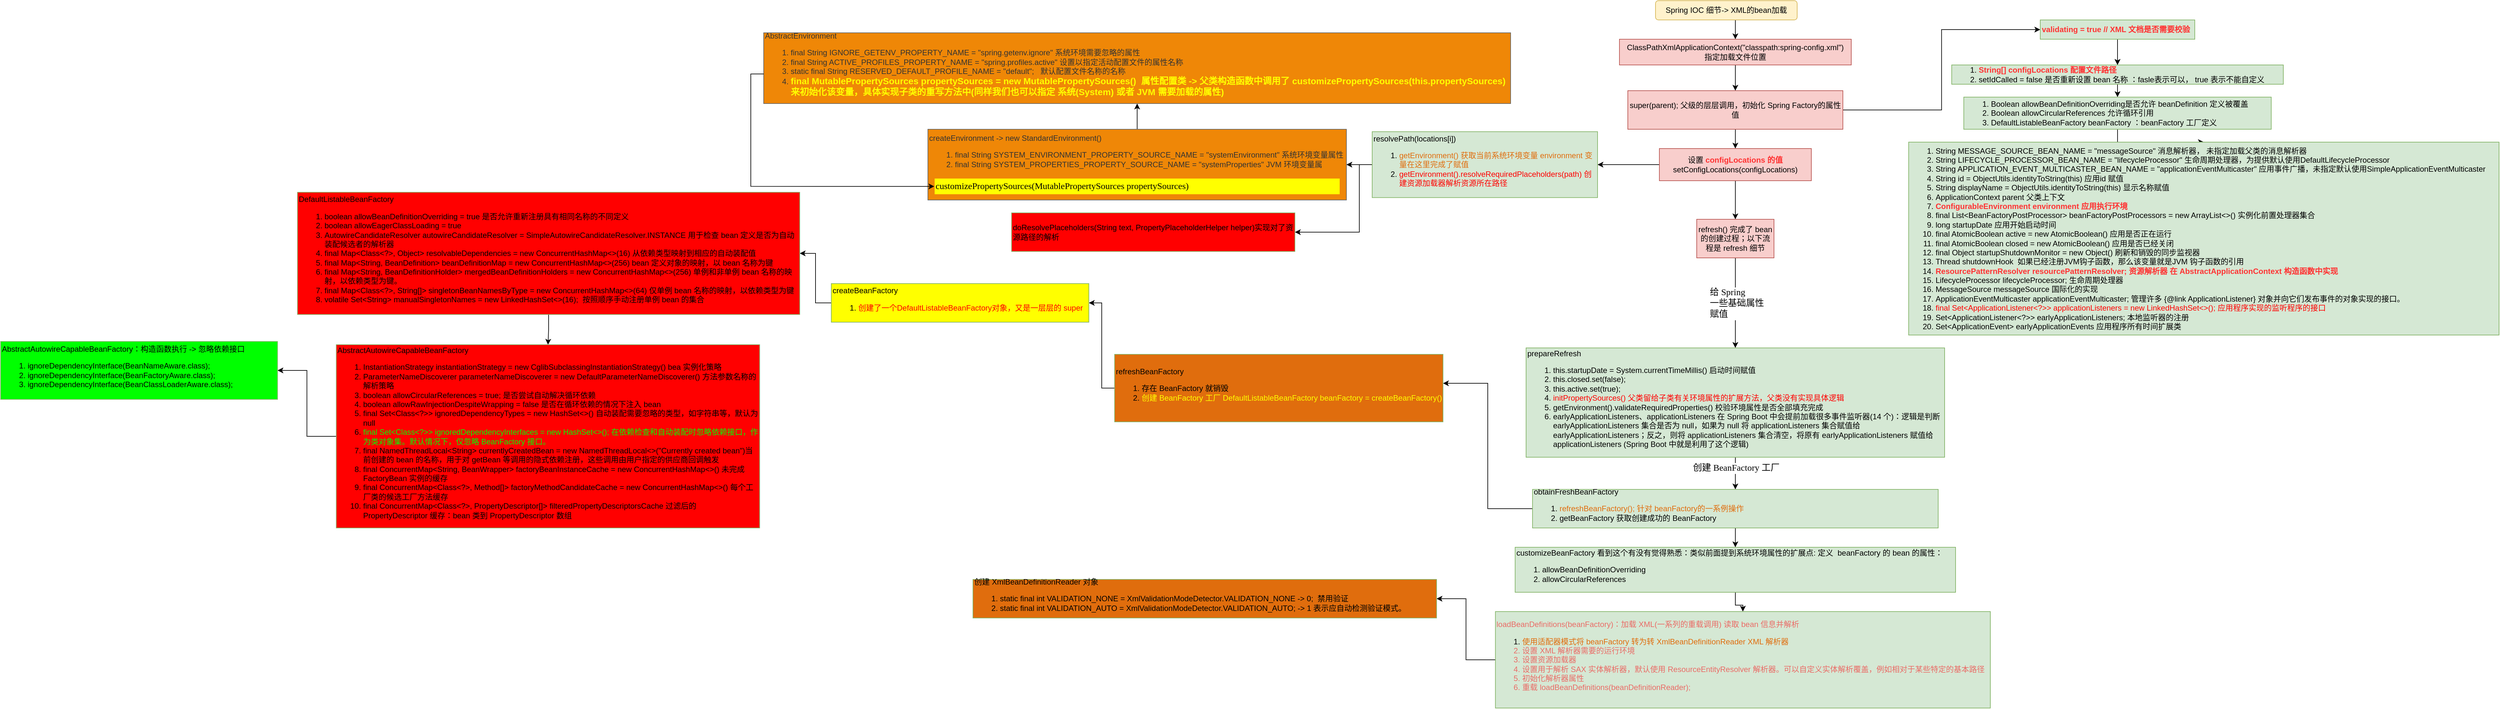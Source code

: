 <mxfile version="20.2.5" type="github">
  <diagram id="C5RBs43oDa-KdzZeNtuy" name="Page-1">
    <mxGraphModel dx="3461" dy="574" grid="1" gridSize="10" guides="1" tooltips="1" connect="1" arrows="1" fold="1" page="1" pageScale="1" pageWidth="827" pageHeight="1169" math="0" shadow="0">
      <root>
        <mxCell id="WIyWlLk6GJQsqaUBKTNV-0" />
        <mxCell id="WIyWlLk6GJQsqaUBKTNV-1" parent="WIyWlLk6GJQsqaUBKTNV-0" />
        <mxCell id="vhB5iVHmFAJZdGOzhbKn-7" style="edgeStyle=orthogonalEdgeStyle;rounded=0;orthogonalLoop=1;jettySize=auto;html=1;exitX=0.5;exitY=1;exitDx=0;exitDy=0;entryX=0.5;entryY=0;entryDx=0;entryDy=0;" parent="WIyWlLk6GJQsqaUBKTNV-1" source="vhB5iVHmFAJZdGOzhbKn-0" target="vhB5iVHmFAJZdGOzhbKn-5" edge="1">
          <mxGeometry relative="1" as="geometry" />
        </mxCell>
        <mxCell id="vhB5iVHmFAJZdGOzhbKn-0" value="Spring IOC 细节-&amp;gt; XML的bean加载" style="rounded=1;whiteSpace=wrap;html=1;fillColor=#fff2cc;strokeColor=#d6b656;" parent="WIyWlLk6GJQsqaUBKTNV-1" vertex="1">
          <mxGeometry x="290" y="20" width="220" height="30" as="geometry" />
        </mxCell>
        <mxCell id="vhB5iVHmFAJZdGOzhbKn-9" value="" style="edgeStyle=orthogonalEdgeStyle;rounded=0;orthogonalLoop=1;jettySize=auto;html=1;" parent="WIyWlLk6GJQsqaUBKTNV-1" source="vhB5iVHmFAJZdGOzhbKn-5" target="vhB5iVHmFAJZdGOzhbKn-8" edge="1">
          <mxGeometry relative="1" as="geometry" />
        </mxCell>
        <mxCell id="vhB5iVHmFAJZdGOzhbKn-5" value="ClassPathXmlApplicationContext(&quot;classpath:spring-config.xml&quot;)&lt;br&gt;指定加载文件位置" style="rounded=0;whiteSpace=wrap;html=1;fillColor=#f8cecc;strokeColor=#b85450;" parent="WIyWlLk6GJQsqaUBKTNV-1" vertex="1">
          <mxGeometry x="234" y="80" width="360" height="40" as="geometry" />
        </mxCell>
        <mxCell id="vhB5iVHmFAJZdGOzhbKn-11" value="" style="edgeStyle=orthogonalEdgeStyle;rounded=0;orthogonalLoop=1;jettySize=auto;html=1;entryX=0;entryY=0.5;entryDx=0;entryDy=0;" parent="WIyWlLk6GJQsqaUBKTNV-1" source="vhB5iVHmFAJZdGOzhbKn-8" target="vhB5iVHmFAJZdGOzhbKn-10" edge="1">
          <mxGeometry relative="1" as="geometry" />
        </mxCell>
        <mxCell id="-McDBByZdcgpEU9wJOO_-1" value="" style="edgeStyle=orthogonalEdgeStyle;rounded=0;orthogonalLoop=1;jettySize=auto;html=1;fontColor=#FF3333;" edge="1" parent="WIyWlLk6GJQsqaUBKTNV-1" source="vhB5iVHmFAJZdGOzhbKn-8" target="-McDBByZdcgpEU9wJOO_-0">
          <mxGeometry relative="1" as="geometry" />
        </mxCell>
        <mxCell id="vhB5iVHmFAJZdGOzhbKn-8" value="super(parent); 父级的层层调用，初始化 Spring Factory的属性值" style="whiteSpace=wrap;html=1;fillColor=#f8cecc;strokeColor=#b85450;rounded=0;" parent="WIyWlLk6GJQsqaUBKTNV-1" vertex="1">
          <mxGeometry x="247" y="160" width="334" height="60" as="geometry" />
        </mxCell>
        <mxCell id="vhB5iVHmFAJZdGOzhbKn-13" value="" style="edgeStyle=orthogonalEdgeStyle;rounded=0;orthogonalLoop=1;jettySize=auto;html=1;" parent="WIyWlLk6GJQsqaUBKTNV-1" source="vhB5iVHmFAJZdGOzhbKn-10" target="vhB5iVHmFAJZdGOzhbKn-12" edge="1">
          <mxGeometry relative="1" as="geometry" />
        </mxCell>
        <mxCell id="vhB5iVHmFAJZdGOzhbKn-17" style="edgeStyle=orthogonalEdgeStyle;rounded=0;orthogonalLoop=1;jettySize=auto;html=1;" parent="WIyWlLk6GJQsqaUBKTNV-1" source="vhB5iVHmFAJZdGOzhbKn-10" target="vhB5iVHmFAJZdGOzhbKn-12" edge="1">
          <mxGeometry relative="1" as="geometry" />
        </mxCell>
        <mxCell id="vhB5iVHmFAJZdGOzhbKn-10" value="&lt;font color=&quot;#ff3333&quot;&gt;&lt;b&gt;validating = true // XML 文档是否需要校验&lt;/b&gt;&lt;/font&gt;" style="whiteSpace=wrap;html=1;fillColor=#d5e8d4;strokeColor=#82b366;rounded=0;align=left;" parent="WIyWlLk6GJQsqaUBKTNV-1" vertex="1">
          <mxGeometry x="887.5" y="50" width="240" height="30" as="geometry" />
        </mxCell>
        <mxCell id="vhB5iVHmFAJZdGOzhbKn-16" value="" style="edgeStyle=orthogonalEdgeStyle;rounded=0;orthogonalLoop=1;jettySize=auto;html=1;" parent="WIyWlLk6GJQsqaUBKTNV-1" source="vhB5iVHmFAJZdGOzhbKn-12" target="vhB5iVHmFAJZdGOzhbKn-15" edge="1">
          <mxGeometry relative="1" as="geometry" />
        </mxCell>
        <mxCell id="vhB5iVHmFAJZdGOzhbKn-12" value="&lt;ol&gt;&lt;li&gt;&lt;font color=&quot;#ff3333&quot;&gt;&lt;b&gt;String[] configLocations 配置文件路径&lt;/b&gt;&lt;/font&gt;&lt;/li&gt;&lt;li&gt;setIdCalled = false 是否重新设置 bean 名称 ：fasle表示可以， true 表示不能自定义&lt;/li&gt;&lt;/ol&gt;" style="whiteSpace=wrap;html=1;fillColor=#d5e8d4;strokeColor=#82b366;rounded=0;align=left;" parent="WIyWlLk6GJQsqaUBKTNV-1" vertex="1">
          <mxGeometry x="750" y="120" width="515" height="30" as="geometry" />
        </mxCell>
        <mxCell id="vhB5iVHmFAJZdGOzhbKn-19" value="" style="edgeStyle=orthogonalEdgeStyle;rounded=0;orthogonalLoop=1;jettySize=auto;html=1;" parent="WIyWlLk6GJQsqaUBKTNV-1" source="vhB5iVHmFAJZdGOzhbKn-15" target="vhB5iVHmFAJZdGOzhbKn-18" edge="1">
          <mxGeometry relative="1" as="geometry" />
        </mxCell>
        <mxCell id="vhB5iVHmFAJZdGOzhbKn-15" value="&lt;ol&gt;&lt;li&gt;&lt;span style=&quot;background-color: initial;&quot;&gt;Boolean allowBeanDefinitionOverriding是否允许 beanDefinition 定义被覆盖&lt;/span&gt;&lt;/li&gt;&lt;li&gt;&lt;span style=&quot;background-color: initial;&quot;&gt;Boolean allowCircularReferences 允许循环引用&lt;/span&gt;&lt;/li&gt;&lt;li&gt;&lt;span style=&quot;background-color: initial;&quot;&gt;DefaultListableBeanFactory beanFactory ：beanFactory 工厂定义&lt;/span&gt;&lt;/li&gt;&lt;/ol&gt;" style="whiteSpace=wrap;html=1;fillColor=#d5e8d4;strokeColor=#82b366;rounded=0;align=left;" parent="WIyWlLk6GJQsqaUBKTNV-1" vertex="1">
          <mxGeometry x="768.75" y="170" width="477.5" height="50" as="geometry" />
        </mxCell>
        <mxCell id="vhB5iVHmFAJZdGOzhbKn-18" value="&lt;ol&gt;&lt;li&gt;String MESSAGE_SOURCE_BEAN_NAME = &quot;messageSource&quot; 消息解析器， 未指定加载父类的消息解析器&lt;br&gt;&lt;/li&gt;&lt;li&gt;String LIFECYCLE_PROCESSOR_BEAN_NAME = &quot;lifecycleProcessor&quot; 生命周期处理器，为提供默认使用DefaultLifecycleProcessor&lt;/li&gt;&lt;li&gt;String APPLICATION_EVENT_MULTICASTER_BEAN_NAME = &quot;applicationEventMulticaster&quot; 应用事件广播，未指定默认使用SimpleApplicationEventMulticaster&lt;br&gt;&lt;/li&gt;&lt;li&gt;String id = ObjectUtils.identityToString(this) 应用id 赋值&lt;br&gt;&lt;/li&gt;&lt;li&gt;String displayName = ObjectUtils.identityToString(this) 显示名称赋值&lt;br&gt;&lt;/li&gt;&lt;li&gt;ApplicationContext parent 父类上下文&lt;br&gt;&lt;/li&gt;&lt;li&gt;&lt;font color=&quot;#ff3333&quot;&gt;&lt;b&gt;ConfigurableEnvironment environment 应用执行环境&amp;nbsp;&lt;/b&gt;&lt;/font&gt;&lt;br&gt;&lt;/li&gt;&lt;li&gt;final List&amp;lt;BeanFactoryPostProcessor&amp;gt; beanFactoryPostProcessors = new ArrayList&amp;lt;&amp;gt;() 实例化前置处理器集合&lt;br&gt;&lt;/li&gt;&lt;li&gt;long startupDate 应用开始启动时间&lt;br&gt;&lt;/li&gt;&lt;li&gt;final AtomicBoolean active = new AtomicBoolean() 应用是否正在运行&lt;/li&gt;&lt;li&gt;final AtomicBoolean closed = new AtomicBoolean() 应用是否已经关闭&lt;br&gt;&lt;/li&gt;&lt;li&gt;final Object startupShutdownMonitor = new Object() 刷新和销毁的同步监视器&lt;/li&gt;&lt;li&gt;Thread shutdownHook&amp;nbsp; 如果已经注册JVM钩子函数，那么该变量就是JVM 钩子函数的引用&lt;br&gt;&lt;/li&gt;&lt;li&gt;&lt;b&gt;&lt;font color=&quot;#ff3333&quot;&gt;ResourcePatternResolver resourcePatternResolver; 资源解析器 在&amp;nbsp;&lt;/font&gt;&lt;/b&gt;&lt;font color=&quot;#ff3333&quot;&gt;&lt;b&gt;AbstractApplicationContext 构造函数中实现&lt;/b&gt;&lt;/font&gt;&lt;br&gt;&lt;/li&gt;&lt;li&gt;LifecycleProcessor lifecycleProcessor; 生命周期处理器&lt;br&gt;&lt;/li&gt;&lt;li&gt;MessageSource messageSource 国际化的实现&lt;br&gt;&lt;/li&gt;&lt;li&gt;ApplicationEventMulticaster applicationEventMulticaster; 管理许多 {@link ApplicationListener} 对象并向它们发布事件的对象实现的接口。&lt;br&gt;&lt;/li&gt;&lt;li&gt;&lt;font color=&quot;#ff0000&quot;&gt;final Set&amp;lt;ApplicationListener&amp;lt;?&amp;gt;&amp;gt; applicationListeners = new LinkedHashSet&amp;lt;&amp;gt;(); 应用程序实现的监听程序的接口&lt;/font&gt;&lt;br&gt;&lt;/li&gt;&lt;li&gt;Set&amp;lt;ApplicationListener&amp;lt;?&amp;gt;&amp;gt; earlyApplicationListeners; 本地监听器的注册&lt;br&gt;&lt;/li&gt;&lt;li&gt;Set&amp;lt;ApplicationEvent&amp;gt; earlyApplicationEvents 应用程序所有时间扩展类&lt;br&gt;&lt;/li&gt;&lt;/ol&gt;" style="whiteSpace=wrap;html=1;align=left;fillColor=#d5e8d4;strokeColor=#82b366;rounded=0;" parent="WIyWlLk6GJQsqaUBKTNV-1" vertex="1">
          <mxGeometry x="683.13" y="240" width="916.87" height="300" as="geometry" />
        </mxCell>
        <mxCell id="-McDBByZdcgpEU9wJOO_-5" value="" style="edgeStyle=orthogonalEdgeStyle;rounded=0;orthogonalLoop=1;jettySize=auto;html=1;fontColor=#000000;entryX=1;entryY=0.5;entryDx=0;entryDy=0;" edge="1" parent="WIyWlLk6GJQsqaUBKTNV-1" source="-McDBByZdcgpEU9wJOO_-0" target="-McDBByZdcgpEU9wJOO_-4">
          <mxGeometry relative="1" as="geometry" />
        </mxCell>
        <mxCell id="-McDBByZdcgpEU9wJOO_-32" value="" style="edgeStyle=orthogonalEdgeStyle;rounded=0;orthogonalLoop=1;jettySize=auto;html=1;fontFamily=Verdana;fontSize=14;fontColor=#FF0000;" edge="1" parent="WIyWlLk6GJQsqaUBKTNV-1" source="-McDBByZdcgpEU9wJOO_-0" target="-McDBByZdcgpEU9wJOO_-31">
          <mxGeometry relative="1" as="geometry" />
        </mxCell>
        <mxCell id="-McDBByZdcgpEU9wJOO_-0" value="设置&amp;nbsp;&lt;span style=&quot;text-align: left;&quot;&gt;&lt;font style=&quot;font-weight: bold;&quot; color=&quot;#ff3333&quot;&gt;configLocations 的值&lt;/font&gt;&lt;br&gt;&lt;div style=&quot;text-align: left;&quot;&gt;&lt;span style=&quot;background-color: initial; text-align: center;&quot;&gt;setConfigLocations(configLocations)&lt;/span&gt;&lt;/div&gt;&lt;/span&gt;" style="whiteSpace=wrap;html=1;fillColor=#f8cecc;strokeColor=#b85450;rounded=0;" vertex="1" parent="WIyWlLk6GJQsqaUBKTNV-1">
          <mxGeometry x="296" y="250" width="236" height="50" as="geometry" />
        </mxCell>
        <mxCell id="-McDBByZdcgpEU9wJOO_-7" value="" style="edgeStyle=orthogonalEdgeStyle;rounded=0;orthogonalLoop=1;jettySize=auto;html=1;fontColor=#000000;" edge="1" parent="WIyWlLk6GJQsqaUBKTNV-1" source="-McDBByZdcgpEU9wJOO_-4" target="-McDBByZdcgpEU9wJOO_-6">
          <mxGeometry relative="1" as="geometry" />
        </mxCell>
        <mxCell id="-McDBByZdcgpEU9wJOO_-28" style="edgeStyle=orthogonalEdgeStyle;rounded=0;orthogonalLoop=1;jettySize=auto;html=1;exitX=0;exitY=0.5;exitDx=0;exitDy=0;entryX=1;entryY=0.5;entryDx=0;entryDy=0;fontFamily=Verdana;fontSize=14;fontColor=#000000;" edge="1" parent="WIyWlLk6GJQsqaUBKTNV-1" source="-McDBByZdcgpEU9wJOO_-4" target="-McDBByZdcgpEU9wJOO_-26">
          <mxGeometry relative="1" as="geometry">
            <Array as="points">
              <mxPoint x="-170" y="275" />
              <mxPoint x="-170" y="380" />
            </Array>
          </mxGeometry>
        </mxCell>
        <mxCell id="-McDBByZdcgpEU9wJOO_-4" value="resolvePath(locations[i])&lt;br&gt;&lt;ol&gt;&lt;li&gt;&lt;font color=&quot;#e06d0d&quot;&gt;getEnvironment() 获取当前系统环境变量 environment 变量在这里完成了赋值&lt;/font&gt;&lt;/li&gt;&lt;li&gt;&lt;font color=&quot;#ff0000&quot;&gt;getEnvironment().resolveRequiredPlaceholders(path) 创建资源加载器解析资源所在路径&lt;/font&gt;&lt;br&gt;&lt;/li&gt;&lt;/ol&gt;" style="whiteSpace=wrap;html=1;fillColor=#d5e8d4;strokeColor=#82b366;rounded=0;align=left;" vertex="1" parent="WIyWlLk6GJQsqaUBKTNV-1">
          <mxGeometry x="-150" y="223.75" width="350" height="102.5" as="geometry" />
        </mxCell>
        <mxCell id="-McDBByZdcgpEU9wJOO_-9" value="" style="edgeStyle=orthogonalEdgeStyle;rounded=0;orthogonalLoop=1;jettySize=auto;html=1;fontColor=#E06D0D;" edge="1" parent="WIyWlLk6GJQsqaUBKTNV-1" source="-McDBByZdcgpEU9wJOO_-6" target="-McDBByZdcgpEU9wJOO_-8">
          <mxGeometry relative="1" as="geometry" />
        </mxCell>
        <mxCell id="-McDBByZdcgpEU9wJOO_-8" value="AbstractEnvironment&lt;br&gt;&lt;ol&gt;&lt;li&gt;final String IGNORE_GETENV_PROPERTY_NAME = &quot;spring.getenv.ignore&quot; 系统环境需要忽略的属性&lt;br&gt;&lt;/li&gt;&lt;li&gt;final String ACTIVE_PROFILES_PROPERTY_NAME = &quot;spring.profiles.active&quot;&amp;nbsp;设置以指定活动配置文件的属性名称&lt;br&gt;&lt;/li&gt;&lt;li&gt;static final String RESERVED_DEFAULT_PROFILE_NAME = &quot;default&quot;;&amp;nbsp; &amp;nbsp;默认配置文件名称的名称&lt;br&gt;&lt;/li&gt;&lt;li&gt;&lt;b&gt;&lt;font color=&quot;#ffff00&quot; style=&quot;font-size: 14px;&quot;&gt;final MutablePropertySources propertySources = new MutablePropertySources()&amp;nbsp; 属性配置类 -&amp;gt; 父类构造函数中调用了&amp;nbsp;customizePropertySources(this.propertySources) 来初始化该变量，具体实现子类的重写方法中(同样我们也可以指定 系统(System) 或者 JVM 需要加载的属性)&lt;/font&gt;&lt;/b&gt;&lt;br&gt;&lt;/li&gt;&lt;/ol&gt;" style="whiteSpace=wrap;html=1;align=left;fillColor=#EF8707;strokeColor=#666666;fontColor=#333333;rounded=0;" vertex="1" parent="WIyWlLk6GJQsqaUBKTNV-1">
          <mxGeometry x="-1095" y="70" width="1160" height="110" as="geometry" />
        </mxCell>
        <mxCell id="-McDBByZdcgpEU9wJOO_-16" value="" style="group" vertex="1" connectable="0" parent="WIyWlLk6GJQsqaUBKTNV-1">
          <mxGeometry x="-840" y="220" width="650" height="110" as="geometry" />
        </mxCell>
        <mxCell id="-McDBByZdcgpEU9wJOO_-6" value="createEnvironment -&amp;gt; new StandardEnvironment()&lt;br&gt;&lt;ol&gt;&lt;li&gt;final String SYSTEM_ENVIRONMENT_PROPERTY_SOURCE_NAME = &quot;systemEnvironment&quot; 系统环境变量属性&lt;br&gt;&lt;/li&gt;&lt;li&gt;final String SYSTEM_PROPERTIES_PROPERTY_SOURCE_NAME = &quot;systemProperties&quot; JVM 环境变量属&lt;/li&gt;&lt;/ol&gt;" style="whiteSpace=wrap;html=1;align=left;fillColor=#EF8707;strokeColor=#666666;rounded=0;fontColor=#333333;horizontal=1;verticalAlign=top;" vertex="1" parent="-McDBByZdcgpEU9wJOO_-16">
          <mxGeometry width="650" height="110.0" as="geometry" />
        </mxCell>
        <mxCell id="-McDBByZdcgpEU9wJOO_-15" value="&lt;font color=&quot;#000000&quot;&gt;customizePropertySources(MutablePropertySources propertySources)&lt;/font&gt;" style="rounded=0;whiteSpace=wrap;html=1;fontFamily=Verdana;fontSize=14;fontColor=#FFFF00;strokeColor=#EF8707;fillColor=#FFFF00;align=left;" vertex="1" parent="-McDBByZdcgpEU9wJOO_-16">
          <mxGeometry x="10" y="76.154" width="630" height="25.385" as="geometry" />
        </mxCell>
        <mxCell id="-McDBByZdcgpEU9wJOO_-18" style="edgeStyle=orthogonalEdgeStyle;rounded=0;orthogonalLoop=1;jettySize=auto;html=1;entryX=0;entryY=0.5;entryDx=0;entryDy=0;fontFamily=Verdana;fontSize=14;fontColor=#000000;exitX=0;exitY=0.582;exitDx=0;exitDy=0;exitPerimeter=0;" edge="1" parent="WIyWlLk6GJQsqaUBKTNV-1" source="-McDBByZdcgpEU9wJOO_-8" target="-McDBByZdcgpEU9wJOO_-15">
          <mxGeometry relative="1" as="geometry" />
        </mxCell>
        <mxCell id="-McDBByZdcgpEU9wJOO_-26" value="doResolvePlaceholders(String text, PropertyPlaceholderHelper helper)实现对了资源路径的解析" style="whiteSpace=wrap;html=1;align=left;fillColor=#FF0000;strokeColor=#82b366;rounded=0;" vertex="1" parent="WIyWlLk6GJQsqaUBKTNV-1">
          <mxGeometry x="-710" y="350" width="440" height="60" as="geometry" />
        </mxCell>
        <mxCell id="-McDBByZdcgpEU9wJOO_-36" value="" style="edgeStyle=orthogonalEdgeStyle;rounded=0;orthogonalLoop=1;jettySize=auto;html=1;fontFamily=Verdana;fontSize=14;fontColor=#FF0000;entryX=0.5;entryY=0;entryDx=0;entryDy=0;" edge="1" parent="WIyWlLk6GJQsqaUBKTNV-1" source="-McDBByZdcgpEU9wJOO_-31" target="-McDBByZdcgpEU9wJOO_-35">
          <mxGeometry relative="1" as="geometry" />
        </mxCell>
        <mxCell id="-McDBByZdcgpEU9wJOO_-39" value="&lt;div style=&quot;text-align: left;&quot;&gt;给 Spring&lt;/div&gt;一些基础属性&lt;br&gt;&lt;div style=&quot;text-align: left;&quot;&gt;赋值&lt;/div&gt;" style="edgeLabel;html=1;align=center;verticalAlign=middle;resizable=0;points=[];fontSize=14;fontFamily=Verdana;fontColor=#000000;" vertex="1" connectable="0" parent="-McDBByZdcgpEU9wJOO_-36">
          <mxGeometry x="0.007" y="2" relative="1" as="geometry">
            <mxPoint as="offset" />
          </mxGeometry>
        </mxCell>
        <mxCell id="-McDBByZdcgpEU9wJOO_-31" value="refresh() 完成了 bean 的创建过程；以下流程是 refresh 细节" style="whiteSpace=wrap;html=1;fillColor=#f8cecc;strokeColor=#b85450;rounded=0;" vertex="1" parent="WIyWlLk6GJQsqaUBKTNV-1">
          <mxGeometry x="354" y="360" width="120" height="60" as="geometry" />
        </mxCell>
        <mxCell id="-McDBByZdcgpEU9wJOO_-38" value="" style="edgeStyle=orthogonalEdgeStyle;rounded=0;orthogonalLoop=1;jettySize=auto;html=1;fontFamily=Verdana;fontSize=14;fontColor=#000000;" edge="1" parent="WIyWlLk6GJQsqaUBKTNV-1" source="-McDBByZdcgpEU9wJOO_-35" target="-McDBByZdcgpEU9wJOO_-37">
          <mxGeometry relative="1" as="geometry" />
        </mxCell>
        <mxCell id="-McDBByZdcgpEU9wJOO_-40" value="创建 BeanFactory 工厂" style="edgeLabel;html=1;align=center;verticalAlign=middle;resizable=0;points=[];fontSize=14;fontFamily=Verdana;fontColor=#000000;" vertex="1" connectable="0" parent="-McDBByZdcgpEU9wJOO_-38">
          <mxGeometry x="-0.324" y="1" relative="1" as="geometry">
            <mxPoint as="offset" />
          </mxGeometry>
        </mxCell>
        <mxCell id="-McDBByZdcgpEU9wJOO_-35" value="prepareRefresh&lt;br&gt;&lt;ol&gt;&lt;li&gt;&lt;span style=&quot;background-color: initial;&quot;&gt;this.startupDate = System.currentTimeMillis() 启动时间赋值&lt;/span&gt;&lt;br&gt;&lt;/li&gt;&lt;li&gt;this.closed.set(false);&amp;nbsp;&lt;br&gt;&lt;/li&gt;&lt;li&gt;this.active.set(true);&lt;br&gt;&lt;/li&gt;&lt;li&gt;&lt;font color=&quot;#ff0000&quot;&gt;initPropertySources() 父类留给子类有关环境属性的扩展方法，父类没有实现具体逻辑&lt;/font&gt;&lt;/li&gt;&lt;li&gt;getEnvironment().validateRequiredProperties() 校验环境属性是否全部填充完成&lt;br&gt;&lt;/li&gt;&lt;li&gt;earlyApplicationListeners、applicationListeners 在 Spring Boot 中会提前加载很多事件监听器(14 个)：逻辑是判断 earlyApplicationListeners 集合是否为 null，如果为 null 将 applicationListeners 集合赋值给 earlyApplicationListeners；反之，则将 applicationListeners 集合清空，将原有 earlyApplicationListeners 赋值给 applicationListeners (Spring Boot 中就是利用了这个逻辑)&lt;/li&gt;&lt;/ol&gt;" style="whiteSpace=wrap;html=1;fillColor=#d5e8d4;strokeColor=#82b366;rounded=0;align=left;" vertex="1" parent="WIyWlLk6GJQsqaUBKTNV-1">
          <mxGeometry x="89" y="560" width="650" height="170" as="geometry" />
        </mxCell>
        <mxCell id="-McDBByZdcgpEU9wJOO_-46" style="edgeStyle=orthogonalEdgeStyle;rounded=0;orthogonalLoop=1;jettySize=auto;html=1;exitX=0;exitY=0.5;exitDx=0;exitDy=0;entryX=1;entryY=0.429;entryDx=0;entryDy=0;entryPerimeter=0;fontFamily=Verdana;fontSize=14;fontColor=#FFFF00;" edge="1" parent="WIyWlLk6GJQsqaUBKTNV-1" source="-McDBByZdcgpEU9wJOO_-37" target="-McDBByZdcgpEU9wJOO_-43">
          <mxGeometry relative="1" as="geometry" />
        </mxCell>
        <mxCell id="-McDBByZdcgpEU9wJOO_-60" style="edgeStyle=orthogonalEdgeStyle;rounded=0;orthogonalLoop=1;jettySize=auto;html=1;fontFamily=Verdana;fontSize=14;fontColor=#00FF00;" edge="1" parent="WIyWlLk6GJQsqaUBKTNV-1" source="-McDBByZdcgpEU9wJOO_-37" target="-McDBByZdcgpEU9wJOO_-56">
          <mxGeometry relative="1" as="geometry" />
        </mxCell>
        <mxCell id="-McDBByZdcgpEU9wJOO_-37" value="obtainFreshBeanFactory&lt;br&gt;&lt;ol&gt;&lt;li&gt;&lt;font color=&quot;#e06d0d&quot;&gt;refreshBeanFactory(); 针对 beanFactory的一系例操作&lt;/font&gt;&lt;br&gt;&lt;/li&gt;&lt;li&gt;getBeanFactory 获取创建成功的 BeanFactory&lt;br&gt;&lt;/li&gt;&lt;/ol&gt;" style="whiteSpace=wrap;html=1;align=left;fillColor=#d5e8d4;strokeColor=#82b366;rounded=0;" vertex="1" parent="WIyWlLk6GJQsqaUBKTNV-1">
          <mxGeometry x="99" y="780" width="630" height="60" as="geometry" />
        </mxCell>
        <mxCell id="-McDBByZdcgpEU9wJOO_-49" style="edgeStyle=orthogonalEdgeStyle;rounded=0;orthogonalLoop=1;jettySize=auto;html=1;exitX=0;exitY=0.5;exitDx=0;exitDy=0;entryX=1;entryY=0.5;entryDx=0;entryDy=0;fontFamily=Verdana;fontSize=14;fontColor=#FFFF00;" edge="1" parent="WIyWlLk6GJQsqaUBKTNV-1" source="-McDBByZdcgpEU9wJOO_-43" target="-McDBByZdcgpEU9wJOO_-47">
          <mxGeometry relative="1" as="geometry" />
        </mxCell>
        <mxCell id="-McDBByZdcgpEU9wJOO_-43" value="refreshBeanFactory&lt;br&gt;&lt;ol&gt;&lt;li&gt;存在 BeanFactory 就销毁&lt;/li&gt;&lt;li&gt;&lt;font color=&quot;#ffff00&quot;&gt;创建 BeanFactory 工厂&amp;nbsp;DefaultListableBeanFactory beanFactory = createBeanFactory()&lt;/font&gt;&lt;/li&gt;&lt;/ol&gt;" style="whiteSpace=wrap;html=1;align=left;fillColor=#E06D0D;strokeColor=#82b366;rounded=0;" vertex="1" parent="WIyWlLk6GJQsqaUBKTNV-1">
          <mxGeometry x="-550" y="570" width="510" height="105" as="geometry" />
        </mxCell>
        <mxCell id="-McDBByZdcgpEU9wJOO_-51" value="" style="edgeStyle=orthogonalEdgeStyle;rounded=0;orthogonalLoop=1;jettySize=auto;html=1;fontFamily=Verdana;fontSize=14;fontColor=#FF0000;exitX=0;exitY=0.5;exitDx=0;exitDy=0;entryX=1;entryY=0.5;entryDx=0;entryDy=0;" edge="1" parent="WIyWlLk6GJQsqaUBKTNV-1" source="-McDBByZdcgpEU9wJOO_-47" target="-McDBByZdcgpEU9wJOO_-50">
          <mxGeometry relative="1" as="geometry" />
        </mxCell>
        <mxCell id="-McDBByZdcgpEU9wJOO_-47" value="createBeanFactory&lt;br&gt;&lt;ol&gt;&lt;li&gt;&lt;font color=&quot;#ff0000&quot;&gt;创建了一个DefaultListableBeanFactory对象，又是一层层的 super&lt;/font&gt;&lt;/li&gt;&lt;/ol&gt;" style="whiteSpace=wrap;html=1;align=left;fillColor=#FFFF00;strokeColor=#82b366;rounded=0;" vertex="1" parent="WIyWlLk6GJQsqaUBKTNV-1">
          <mxGeometry x="-990" y="460" width="400" height="60" as="geometry" />
        </mxCell>
        <mxCell id="-McDBByZdcgpEU9wJOO_-53" value="" style="edgeStyle=orthogonalEdgeStyle;rounded=0;orthogonalLoop=1;jettySize=auto;html=1;fontFamily=Verdana;fontSize=14;fontColor=#FF0000;" edge="1" parent="WIyWlLk6GJQsqaUBKTNV-1" source="-McDBByZdcgpEU9wJOO_-50" target="-McDBByZdcgpEU9wJOO_-52">
          <mxGeometry relative="1" as="geometry" />
        </mxCell>
        <mxCell id="-McDBByZdcgpEU9wJOO_-50" value="DefaultListableBeanFactory&lt;br&gt;&lt;ol&gt;&lt;li&gt;boolean allowBeanDefinitionOverriding = true&amp;nbsp;是否允许重新注册具有相同名称的不同定义&lt;br&gt;&lt;/li&gt;&lt;li&gt;boolean allowEagerClassLoading = true&lt;br&gt;&lt;/li&gt;&lt;li&gt;AutowireCandidateResolver autowireCandidateResolver = SimpleAutowireCandidateResolver.INSTANCE&amp;nbsp;用于检查 bean 定义是否为自动装配候选者的解析器&lt;br&gt;&lt;/li&gt;&lt;li&gt;final Map&amp;lt;Class&amp;lt;?&amp;gt;, Object&amp;gt; resolvableDependencies = new ConcurrentHashMap&amp;lt;&amp;gt;(16) 从依赖类型映射到相应的自动装配值&lt;br&gt;&lt;/li&gt;&lt;li&gt;final Map&amp;lt;String, BeanDefinition&amp;gt; beanDefinitionMap = new ConcurrentHashMap&amp;lt;&amp;gt;(256)&amp;nbsp;bean 定义对象的映射，以 bean 名称为键&lt;br&gt;&lt;/li&gt;&lt;li&gt;final Map&amp;lt;String, BeanDefinitionHolder&amp;gt; mergedBeanDefinitionHolders = new ConcurrentHashMap&amp;lt;&amp;gt;(256)&amp;nbsp;单例和非单例 bean 名称的映射，以依赖类型为键。&lt;br&gt;&lt;/li&gt;&lt;li&gt;final Map&amp;lt;Class&amp;lt;?&amp;gt;, String[]&amp;gt; singletonBeanNamesByType = new ConcurrentHashMap&amp;lt;&amp;gt;(64) 仅单例 bean 名称的映射，以依赖类型为键&lt;br&gt;&lt;/li&gt;&lt;li&gt;volatile Set&amp;lt;String&amp;gt; manualSingletonNames = new LinkedHashSet&amp;lt;&amp;gt;(16);&amp;nbsp; 按照顺序手动注册单例 bean 的集合&lt;br&gt;&lt;/li&gt;&lt;/ol&gt;" style="whiteSpace=wrap;html=1;align=left;fillColor=#FF0000;strokeColor=#82b366;rounded=0;" vertex="1" parent="WIyWlLk6GJQsqaUBKTNV-1">
          <mxGeometry x="-1819" y="318" width="780" height="190" as="geometry" />
        </mxCell>
        <mxCell id="-McDBByZdcgpEU9wJOO_-55" value="" style="edgeStyle=orthogonalEdgeStyle;rounded=0;orthogonalLoop=1;jettySize=auto;html=1;fontFamily=Verdana;fontSize=14;fontColor=#00FF00;" edge="1" parent="WIyWlLk6GJQsqaUBKTNV-1" source="-McDBByZdcgpEU9wJOO_-52" target="-McDBByZdcgpEU9wJOO_-54">
          <mxGeometry relative="1" as="geometry" />
        </mxCell>
        <mxCell id="-McDBByZdcgpEU9wJOO_-52" value="AbstractAutowireCapableBeanFactory&lt;br&gt;&lt;ol&gt;&lt;li&gt;InstantiationStrategy instantiationStrategy = new CglibSubclassingInstantiationStrategy() bea 实例化策略&lt;br&gt;&lt;/li&gt;&lt;li&gt;ParameterNameDiscoverer parameterNameDiscoverer = new DefaultParameterNameDiscoverer() 方法参数名称的解析策略&lt;br&gt;&lt;/li&gt;&lt;li&gt;boolean allowCircularReferences = true; 是否尝试自动解决循环依赖&lt;br&gt;&lt;/li&gt;&lt;li&gt;boolean allowRawInjectionDespiteWrapping = false 是否在循环依赖的情况下注入 bean&lt;br&gt;&lt;/li&gt;&lt;li&gt;final Set&amp;lt;Class&amp;lt;?&amp;gt;&amp;gt; ignoredDependencyTypes = new HashSet&amp;lt;&amp;gt;() 自动装配需要忽略的类型，如字符串等，默认为 null&lt;br&gt;&lt;/li&gt;&lt;li&gt;&lt;font color=&quot;#00ff00&quot;&gt;final Set&amp;lt;Class&amp;lt;?&amp;gt;&amp;gt; ignoredDependencyInterfaces = new HashSet&amp;lt;&amp;gt;();&amp;nbsp;在依赖检查和自动装配时忽略依赖接口，作为类对象集。默认情况下，仅忽略 BeanFactory 接口。&lt;/font&gt;&lt;br&gt;&lt;/li&gt;&lt;li&gt;final NamedThreadLocal&amp;lt;String&amp;gt; currentlyCreatedBean = new NamedThreadLocal&amp;lt;&amp;gt;(&quot;Currently created bean&quot;)当前创建的 bean 的名称，用于对 getBean 等调用的隐式依赖注册，这些调用由用户指定的供应商回调触发&lt;br&gt;&lt;/li&gt;&lt;li&gt;final ConcurrentMap&amp;lt;String, BeanWrapper&amp;gt; factoryBeanInstanceCache = new ConcurrentHashMap&amp;lt;&amp;gt;()&amp;nbsp;未完成 FactoryBean 实例的缓存&lt;br&gt;&lt;/li&gt;&lt;li&gt;final ConcurrentMap&amp;lt;Class&amp;lt;?&amp;gt;, Method[]&amp;gt; factoryMethodCandidateCache = new ConcurrentHashMap&amp;lt;&amp;gt;()&amp;nbsp;每个工厂类的候选工厂方法缓存&lt;br&gt;&lt;/li&gt;&lt;li&gt;final ConcurrentMap&amp;lt;Class&amp;lt;?&amp;gt;, PropertyDescriptor[]&amp;gt; filteredPropertyDescriptorsCache 过滤后的 PropertyDescriptor 缓存：bean 类到 PropertyDescriptor 数组&lt;br&gt;&lt;/li&gt;&lt;/ol&gt;" style="whiteSpace=wrap;html=1;align=left;fillColor=#FF0000;strokeColor=#82b366;rounded=0;" vertex="1" parent="WIyWlLk6GJQsqaUBKTNV-1">
          <mxGeometry x="-1758.75" y="555" width="657.5" height="285" as="geometry" />
        </mxCell>
        <mxCell id="-McDBByZdcgpEU9wJOO_-54" value="AbstractAutowireCapableBeanFactory：构造函数执行 -&amp;gt; 忽略依赖接口&lt;br&gt;&lt;ol&gt;&lt;li&gt;&lt;span style=&quot;background-color: initial;&quot;&gt;ignoreDependencyInterface(BeanNameAware.class);&lt;/span&gt;&lt;br&gt;&lt;/li&gt;&lt;li&gt;&lt;span style=&quot;&quot;&gt;		&lt;/span&gt;ignoreDependencyInterface(BeanFactoryAware.class);&lt;/li&gt;&lt;li&gt;&lt;span style=&quot;&quot;&gt;		&lt;/span&gt;ignoreDependencyInterface(BeanClassLoaderAware.class);&lt;/li&gt;&lt;/ol&gt;" style="whiteSpace=wrap;html=1;align=left;fillColor=#00FF00;strokeColor=#82b366;rounded=0;" vertex="1" parent="WIyWlLk6GJQsqaUBKTNV-1">
          <mxGeometry x="-2280" y="550" width="430" height="90" as="geometry" />
        </mxCell>
        <mxCell id="-McDBByZdcgpEU9wJOO_-62" value="" style="edgeStyle=orthogonalEdgeStyle;rounded=0;orthogonalLoop=1;jettySize=auto;html=1;fontFamily=Verdana;fontSize=14;fontColor=#00FF00;" edge="1" parent="WIyWlLk6GJQsqaUBKTNV-1" source="-McDBByZdcgpEU9wJOO_-56" target="-McDBByZdcgpEU9wJOO_-61">
          <mxGeometry relative="1" as="geometry" />
        </mxCell>
        <mxCell id="-McDBByZdcgpEU9wJOO_-56" value="customizeBeanFactory 看到这个有没有觉得熟悉：类似前面提到系统环境属性的扩展点: 定义&amp;nbsp; beanFactory 的 bean 的属性：&lt;br&gt;&lt;ol&gt;&lt;li&gt;allowBeanDefinitionOverriding&lt;br&gt;&lt;/li&gt;&lt;li&gt;allowCircularReferences&lt;br&gt;&lt;/li&gt;&lt;/ol&gt;" style="whiteSpace=wrap;html=1;align=left;fillColor=#d5e8d4;strokeColor=#82b366;rounded=0;" vertex="1" parent="WIyWlLk6GJQsqaUBKTNV-1">
          <mxGeometry x="72" y="870" width="684" height="70" as="geometry" />
        </mxCell>
        <mxCell id="-McDBByZdcgpEU9wJOO_-64" value="" style="edgeStyle=orthogonalEdgeStyle;rounded=0;orthogonalLoop=1;jettySize=auto;html=1;fontFamily=Verdana;fontSize=14;fontColor=#EA6B66;" edge="1" parent="WIyWlLk6GJQsqaUBKTNV-1" source="-McDBByZdcgpEU9wJOO_-61" target="-McDBByZdcgpEU9wJOO_-63">
          <mxGeometry relative="1" as="geometry" />
        </mxCell>
        <mxCell id="-McDBByZdcgpEU9wJOO_-61" value="&lt;font color=&quot;#ea6b66&quot;&gt;loadBeanDefinitions(beanFactory)：加载 XML(一系列的重载调用) 读取 bean 信息并解析&lt;/font&gt;&lt;br&gt;&lt;ol style=&quot;&quot;&gt;&lt;li style=&quot;&quot;&gt;&lt;font color=&quot;#e06d0d&quot;&gt;&lt;font style=&quot;&quot;&gt;使用适配器模式将 beanFactory 转为转&amp;nbsp;&lt;/font&gt;XmlBeanDefinitionReader XML 解析器&lt;/font&gt;&lt;/li&gt;&lt;li style=&quot;color: rgb(234, 107, 102);&quot;&gt;设置 XML 解析器需要的运行环境&lt;/li&gt;&lt;li style=&quot;color: rgb(234, 107, 102);&quot;&gt;设置资源加载器&lt;/li&gt;&lt;li style=&quot;color: rgb(234, 107, 102);&quot;&gt;设置用于解析 SAX 实体解析器，默认使用&amp;nbsp;ResourceEntityResolver 解析器。可以自定义实体解析覆盖，例如相对于某些特定的基本路径&lt;/li&gt;&lt;li style=&quot;color: rgb(234, 107, 102);&quot;&gt;初始化解析器属性&lt;/li&gt;&lt;li style=&quot;color: rgb(234, 107, 102);&quot;&gt;重载&amp;nbsp;loadBeanDefinitions(beanDefinitionReader);&lt;/li&gt;&lt;/ol&gt;" style="whiteSpace=wrap;html=1;align=left;fillColor=#d5e8d4;strokeColor=#82b366;rounded=0;" vertex="1" parent="WIyWlLk6GJQsqaUBKTNV-1">
          <mxGeometry x="41.38" y="970" width="768.62" height="150" as="geometry" />
        </mxCell>
        <mxCell id="-McDBByZdcgpEU9wJOO_-63" value="创建&amp;nbsp;XmlBeanDefinitionReader 对象&lt;br&gt;&lt;ol&gt;&lt;li&gt;static final int VALIDATION_NONE = XmlValidationModeDetector.VALIDATION_NONE -&amp;gt; 0;&amp;nbsp; 禁用验证&lt;br&gt;&lt;/li&gt;&lt;li&gt;static final int VALIDATION_AUTO = XmlValidationModeDetector.VALIDATION_AUTO; -&amp;gt; 1 表示应自动检测验证模式。&lt;br&gt;&lt;/li&gt;&lt;/ol&gt;" style="whiteSpace=wrap;html=1;align=left;fillColor=#E06D0D;strokeColor=#82b366;rounded=0;" vertex="1" parent="WIyWlLk6GJQsqaUBKTNV-1">
          <mxGeometry x="-770" y="920" width="720" height="60" as="geometry" />
        </mxCell>
      </root>
    </mxGraphModel>
  </diagram>
</mxfile>
